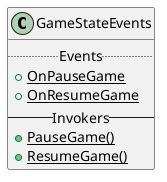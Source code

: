 @startuml GameStateEvents
class GameStateEvents {
    ..Events..
    {static} +OnPauseGame
    {static} +OnResumeGame
    --Invokers--
    {static} +PauseGame()
    {static} +ResumeGame()
}
@enduml